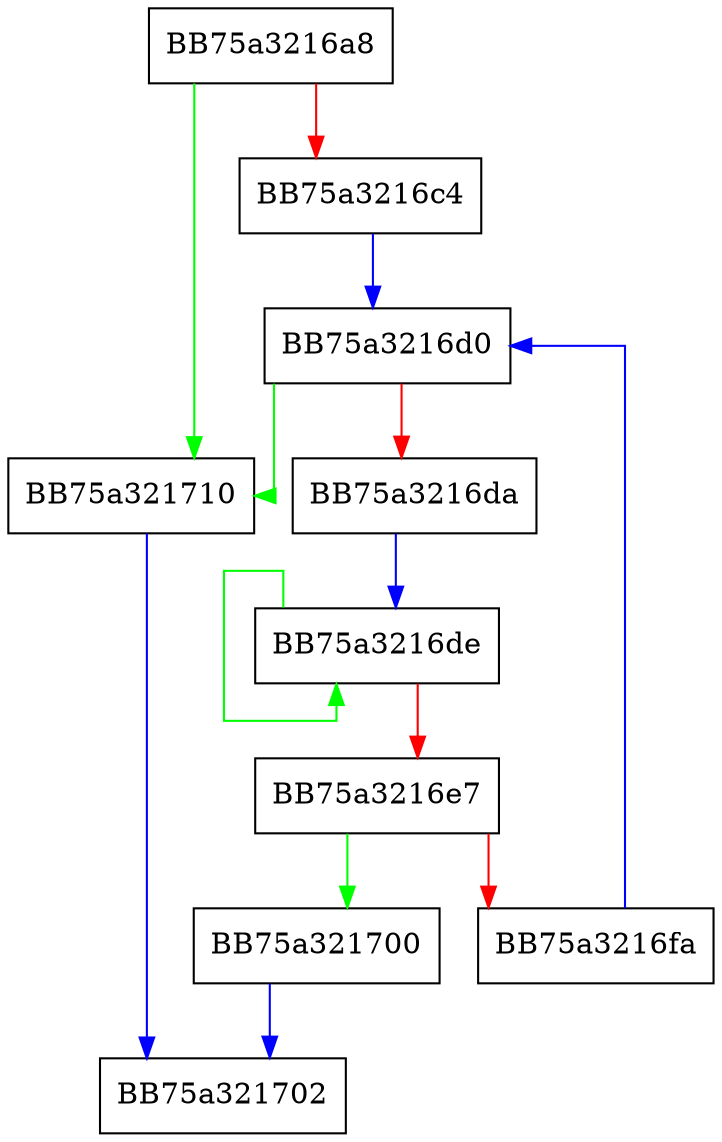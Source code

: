 digraph MatchesRegexList {
  node [shape="box"];
  graph [splines=ortho];
  BB75a3216a8 -> BB75a321710 [color="green"];
  BB75a3216a8 -> BB75a3216c4 [color="red"];
  BB75a3216c4 -> BB75a3216d0 [color="blue"];
  BB75a3216d0 -> BB75a321710 [color="green"];
  BB75a3216d0 -> BB75a3216da [color="red"];
  BB75a3216da -> BB75a3216de [color="blue"];
  BB75a3216de -> BB75a3216de [color="green"];
  BB75a3216de -> BB75a3216e7 [color="red"];
  BB75a3216e7 -> BB75a321700 [color="green"];
  BB75a3216e7 -> BB75a3216fa [color="red"];
  BB75a3216fa -> BB75a3216d0 [color="blue"];
  BB75a321700 -> BB75a321702 [color="blue"];
  BB75a321710 -> BB75a321702 [color="blue"];
}